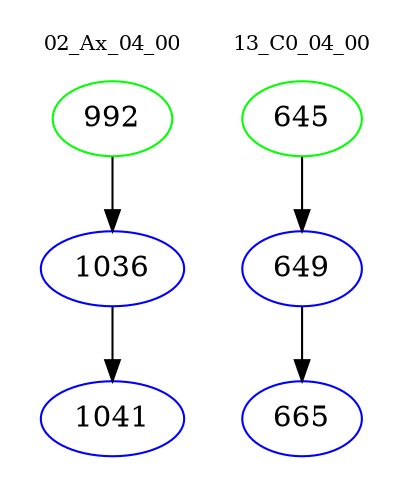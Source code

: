 digraph{
subgraph cluster_0 {
color = white
label = "02_Ax_04_00";
fontsize=10;
T0_992 [label="992", color="green"]
T0_992 -> T0_1036 [color="black"]
T0_1036 [label="1036", color="blue"]
T0_1036 -> T0_1041 [color="black"]
T0_1041 [label="1041", color="blue"]
}
subgraph cluster_1 {
color = white
label = "13_C0_04_00";
fontsize=10;
T1_645 [label="645", color="green"]
T1_645 -> T1_649 [color="black"]
T1_649 [label="649", color="blue"]
T1_649 -> T1_665 [color="black"]
T1_665 [label="665", color="blue"]
}
}
